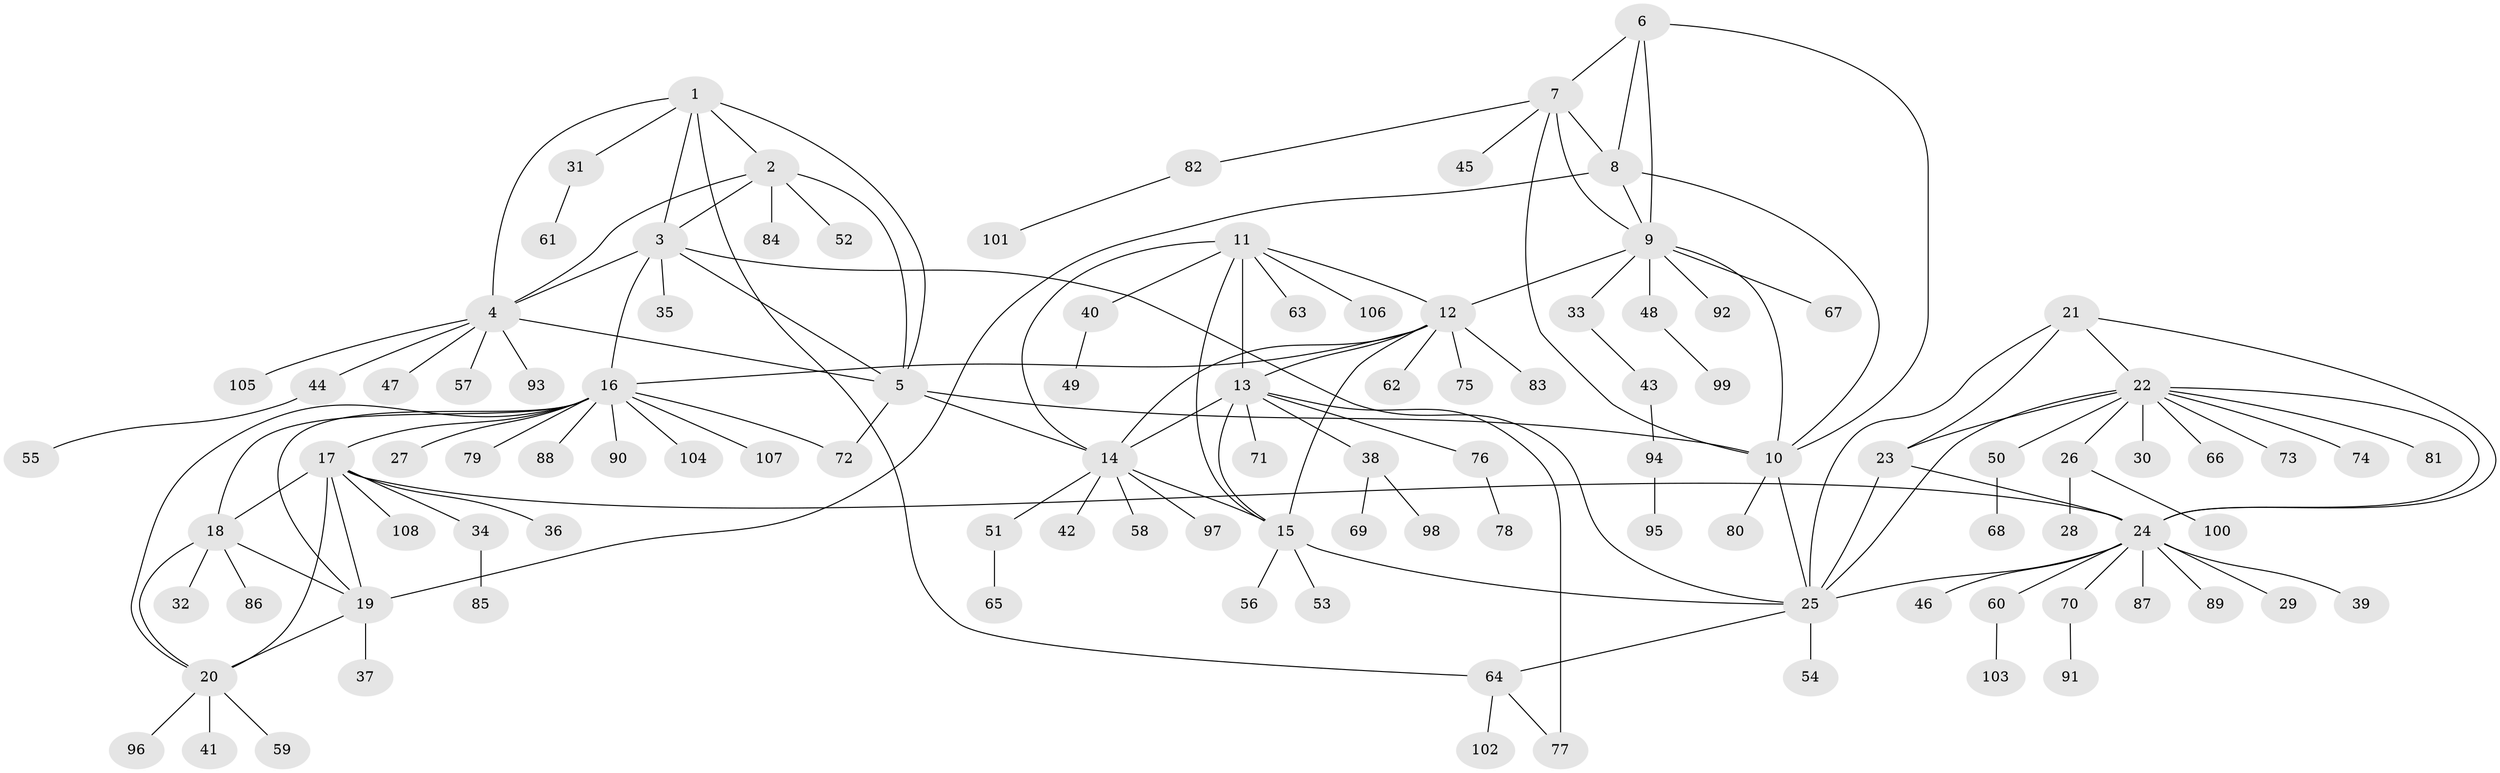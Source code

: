 // Generated by graph-tools (version 1.1) at 2025/26/03/09/25 03:26:42]
// undirected, 108 vertices, 146 edges
graph export_dot {
graph [start="1"]
  node [color=gray90,style=filled];
  1;
  2;
  3;
  4;
  5;
  6;
  7;
  8;
  9;
  10;
  11;
  12;
  13;
  14;
  15;
  16;
  17;
  18;
  19;
  20;
  21;
  22;
  23;
  24;
  25;
  26;
  27;
  28;
  29;
  30;
  31;
  32;
  33;
  34;
  35;
  36;
  37;
  38;
  39;
  40;
  41;
  42;
  43;
  44;
  45;
  46;
  47;
  48;
  49;
  50;
  51;
  52;
  53;
  54;
  55;
  56;
  57;
  58;
  59;
  60;
  61;
  62;
  63;
  64;
  65;
  66;
  67;
  68;
  69;
  70;
  71;
  72;
  73;
  74;
  75;
  76;
  77;
  78;
  79;
  80;
  81;
  82;
  83;
  84;
  85;
  86;
  87;
  88;
  89;
  90;
  91;
  92;
  93;
  94;
  95;
  96;
  97;
  98;
  99;
  100;
  101;
  102;
  103;
  104;
  105;
  106;
  107;
  108;
  1 -- 2;
  1 -- 3;
  1 -- 4;
  1 -- 5;
  1 -- 31;
  1 -- 64;
  2 -- 3;
  2 -- 4;
  2 -- 5;
  2 -- 52;
  2 -- 84;
  3 -- 4;
  3 -- 5;
  3 -- 16;
  3 -- 25;
  3 -- 35;
  4 -- 5;
  4 -- 44;
  4 -- 47;
  4 -- 57;
  4 -- 93;
  4 -- 105;
  5 -- 10;
  5 -- 14;
  5 -- 72;
  6 -- 7;
  6 -- 8;
  6 -- 9;
  6 -- 10;
  7 -- 8;
  7 -- 9;
  7 -- 10;
  7 -- 45;
  7 -- 82;
  8 -- 9;
  8 -- 10;
  8 -- 19;
  9 -- 10;
  9 -- 12;
  9 -- 33;
  9 -- 48;
  9 -- 67;
  9 -- 92;
  10 -- 25;
  10 -- 80;
  11 -- 12;
  11 -- 13;
  11 -- 14;
  11 -- 15;
  11 -- 40;
  11 -- 63;
  11 -- 106;
  12 -- 13;
  12 -- 14;
  12 -- 15;
  12 -- 16;
  12 -- 62;
  12 -- 75;
  12 -- 83;
  13 -- 14;
  13 -- 15;
  13 -- 38;
  13 -- 71;
  13 -- 76;
  13 -- 77;
  14 -- 15;
  14 -- 42;
  14 -- 51;
  14 -- 58;
  14 -- 97;
  15 -- 25;
  15 -- 53;
  15 -- 56;
  16 -- 17;
  16 -- 18;
  16 -- 19;
  16 -- 20;
  16 -- 27;
  16 -- 72;
  16 -- 79;
  16 -- 88;
  16 -- 90;
  16 -- 104;
  16 -- 107;
  17 -- 18;
  17 -- 19;
  17 -- 20;
  17 -- 24;
  17 -- 34;
  17 -- 36;
  17 -- 108;
  18 -- 19;
  18 -- 20;
  18 -- 32;
  18 -- 86;
  19 -- 20;
  19 -- 37;
  20 -- 41;
  20 -- 59;
  20 -- 96;
  21 -- 22;
  21 -- 23;
  21 -- 24;
  21 -- 25;
  22 -- 23;
  22 -- 24;
  22 -- 25;
  22 -- 26;
  22 -- 30;
  22 -- 50;
  22 -- 66;
  22 -- 73;
  22 -- 74;
  22 -- 81;
  23 -- 24;
  23 -- 25;
  24 -- 25;
  24 -- 29;
  24 -- 39;
  24 -- 46;
  24 -- 60;
  24 -- 70;
  24 -- 87;
  24 -- 89;
  25 -- 54;
  25 -- 64;
  26 -- 28;
  26 -- 100;
  31 -- 61;
  33 -- 43;
  34 -- 85;
  38 -- 69;
  38 -- 98;
  40 -- 49;
  43 -- 94;
  44 -- 55;
  48 -- 99;
  50 -- 68;
  51 -- 65;
  60 -- 103;
  64 -- 77;
  64 -- 102;
  70 -- 91;
  76 -- 78;
  82 -- 101;
  94 -- 95;
}
